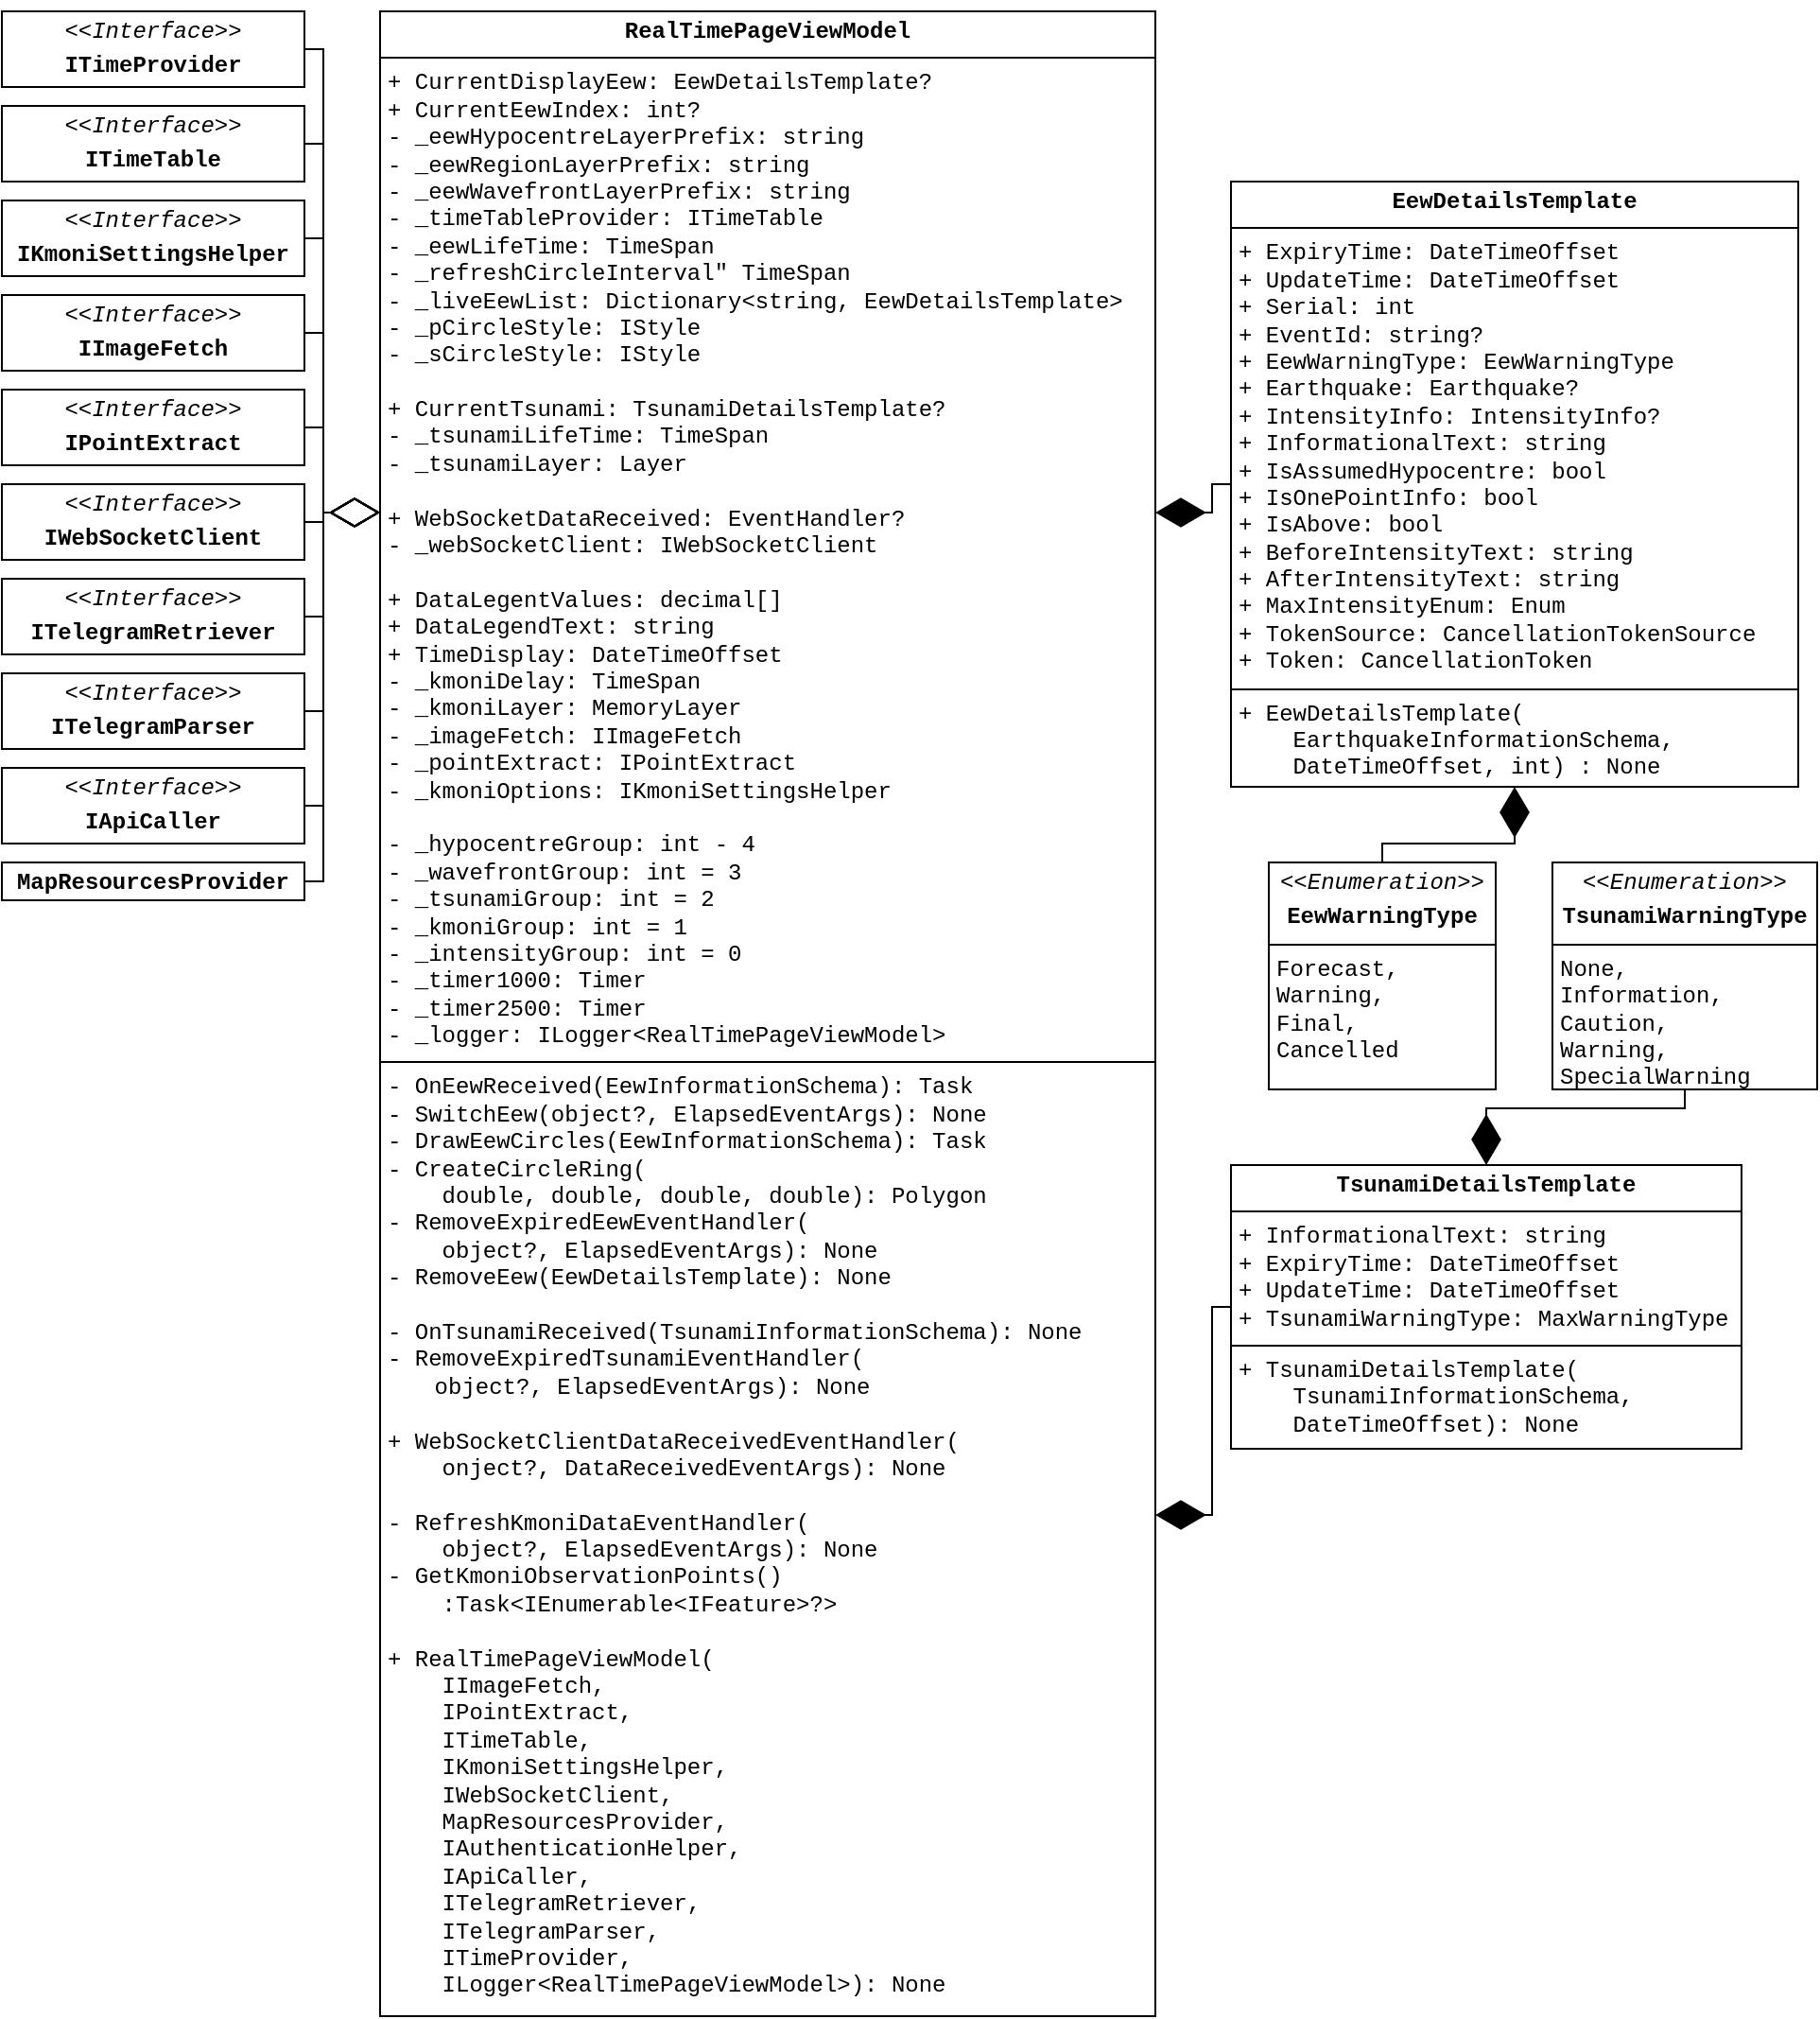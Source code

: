 <mxfile version="26.0.16">
  <diagram id="C5RBs43oDa-KdzZeNtuy" name="Page-1">
    <mxGraphModel dx="3629" dy="1207" grid="1" gridSize="10" guides="1" tooltips="1" connect="1" arrows="1" fold="1" page="1" pageScale="1" pageWidth="827" pageHeight="1169" math="0" shadow="0">
      <root>
        <mxCell id="WIyWlLk6GJQsqaUBKTNV-0" />
        <mxCell id="WIyWlLk6GJQsqaUBKTNV-1" parent="WIyWlLk6GJQsqaUBKTNV-0" />
        <mxCell id="tdhdE12NGqEqcWBik6Mc-16" value="&lt;p style=&quot;margin:0px;margin-top:4px;text-align:center;&quot;&gt;&lt;b style=&quot;background-color: transparent; color: light-dark(rgb(0, 0, 0), rgb(255, 255, 255));&quot;&gt;RealTimePageViewModel&lt;/b&gt;&lt;/p&gt;&lt;hr size=&quot;1&quot; style=&quot;border-style:solid;&quot;&gt;&lt;p style=&quot;margin: 0px 0px 0px 4px;&quot;&gt;+ CurrentDisplayEew: EewDetailsTemplate?&lt;/p&gt;&lt;p style=&quot;margin: 0px 0px 0px 4px;&quot;&gt;&lt;span style=&quot;background-color: transparent; color: light-dark(rgb(0, 0, 0), rgb(255, 255, 255));&quot;&gt;+ CurrentEewIndex: int?&lt;/span&gt;&lt;/p&gt;&lt;p style=&quot;margin: 0px 0px 0px 4px;&quot;&gt;&lt;span style=&quot;background-color: transparent; color: light-dark(rgb(0, 0, 0), rgb(255, 255, 255));&quot;&gt;- _eewHypocentreLayerPrefix: string&lt;/span&gt;&lt;/p&gt;&lt;p style=&quot;margin: 0px 0px 0px 4px;&quot;&gt;- _eewRegionLayerPrefix: string&lt;/p&gt;&lt;p style=&quot;margin: 0px 0px 0px 4px;&quot;&gt;- _eewWavefrontLayerPrefix: string&lt;/p&gt;&lt;p style=&quot;margin: 0px 0px 0px 4px;&quot;&gt;- _timeTableProvider: ITimeTable&lt;/p&gt;&lt;p style=&quot;margin: 0px 0px 0px 4px;&quot;&gt;- _eewLifeTime: TimeSpan&lt;/p&gt;&lt;p style=&quot;margin: 0px 0px 0px 4px;&quot;&gt;- _refreshCircleInterval&quot; TimeSpan&lt;/p&gt;&lt;p style=&quot;margin: 0px 0px 0px 4px;&quot;&gt;- _liveEewList: Dictionary&amp;lt;string, EewDetailsTemplate&amp;gt;&lt;/p&gt;&lt;p style=&quot;margin: 0px 0px 0px 4px;&quot;&gt;- _pCircleStyle: IStyle&lt;/p&gt;&lt;p style=&quot;margin: 0px 0px 0px 4px;&quot;&gt;- _sCircleStyle: IStyle&lt;/p&gt;&lt;p style=&quot;margin: 0px 0px 0px 4px;&quot;&gt;&lt;br&gt;&lt;/p&gt;&lt;p style=&quot;margin: 0px 0px 0px 4px;&quot;&gt;+ CurrentTsunami: TsunamiDetailsTemplate?&lt;/p&gt;&lt;p style=&quot;margin: 0px 0px 0px 4px;&quot;&gt;- _tsunamiLifeTime: TimeSpan&lt;/p&gt;&lt;p style=&quot;margin: 0px 0px 0px 4px;&quot;&gt;- _tsunamiLayer: Layer&lt;/p&gt;&lt;p style=&quot;margin: 0px 0px 0px 4px;&quot;&gt;&lt;br&gt;&lt;/p&gt;&lt;p style=&quot;margin: 0px 0px 0px 4px;&quot;&gt;+ WebSocketDataReceived: EventHandler?&lt;/p&gt;&lt;p style=&quot;margin: 0px 0px 0px 4px;&quot;&gt;- _webSocketClient: IWebSocketClient&lt;/p&gt;&lt;p style=&quot;margin: 0px 0px 0px 4px;&quot;&gt;&lt;br&gt;&lt;/p&gt;&lt;p style=&quot;margin:0px;margin-left:4px;&quot;&gt;+ DataLegentValues: decimal[]&lt;/p&gt;&lt;p style=&quot;margin:0px;margin-left:4px;&quot;&gt;+ DataLegendText: string&lt;/p&gt;&lt;p style=&quot;margin:0px;margin-left:4px;&quot;&gt;+ TimeDisplay: DateTimeOffset&lt;/p&gt;&lt;p style=&quot;margin:0px;margin-left:4px;&quot;&gt;- _kmoniDelay: TimeSpan&lt;/p&gt;&lt;p style=&quot;margin:0px;margin-left:4px;&quot;&gt;- _kmoniLayer: MemoryLayer&lt;/p&gt;&lt;p style=&quot;margin:0px;margin-left:4px;&quot;&gt;- _imageFetch: IImageFetch&lt;/p&gt;&lt;p style=&quot;margin:0px;margin-left:4px;&quot;&gt;- _pointExtract: IPointExtract&lt;/p&gt;&lt;p style=&quot;margin:0px;margin-left:4px;&quot;&gt;- _kmoniOptions: IKmoniSettingsHelper&lt;/p&gt;&lt;p style=&quot;margin:0px;margin-left:4px;&quot;&gt;&lt;br&gt;&lt;/p&gt;&lt;p style=&quot;margin:0px;margin-left:4px;&quot;&gt;- _hypocentreGroup: int - 4&lt;/p&gt;&lt;p style=&quot;margin:0px;margin-left:4px;&quot;&gt;- _wavefrontGroup: int = 3&lt;/p&gt;&lt;p style=&quot;margin:0px;margin-left:4px;&quot;&gt;- _tsunamiGroup: int = 2&lt;/p&gt;&lt;p style=&quot;margin:0px;margin-left:4px;&quot;&gt;- _kmoniGroup: int = 1&lt;/p&gt;&lt;p style=&quot;margin:0px;margin-left:4px;&quot;&gt;- _intensityGroup: int = 0&lt;/p&gt;&lt;p style=&quot;margin:0px;margin-left:4px;&quot;&gt;- _timer1000: Timer&lt;/p&gt;&lt;p style=&quot;margin:0px;margin-left:4px;&quot;&gt;- _timer2500: Timer&lt;/p&gt;&lt;p style=&quot;margin:0px;margin-left:4px;&quot;&gt;- _logger: ILogger&amp;lt;RealTimePageViewModel&amp;gt;&lt;br&gt;&lt;/p&gt;&lt;hr size=&quot;1&quot; style=&quot;border-style:solid;&quot;&gt;&lt;p style=&quot;margin:0px;margin-left:4px;&quot;&gt;- OnEewReceived(EewInformationSchema): Task&lt;/p&gt;&lt;p style=&quot;margin:0px;margin-left:4px;&quot;&gt;- SwitchEew(object?, ElapsedEventArgs): None&lt;/p&gt;&lt;p style=&quot;margin:0px;margin-left:4px;&quot;&gt;- DrawEewCircles(EewInformationSchema): Task&lt;/p&gt;&lt;p style=&quot;margin:0px;margin-left:4px;&quot;&gt;- CreateCircleRing(&lt;/p&gt;&lt;p style=&quot;margin:0px;margin-left:4px;&quot;&gt;&amp;nbsp; &amp;nbsp; double, double, double, double): Polygon&lt;/p&gt;&lt;p style=&quot;margin:0px;margin-left:4px;&quot;&gt;- RemoveExpiredEewEventHandler(&lt;/p&gt;&lt;p style=&quot;margin:0px;margin-left:4px;&quot;&gt;&amp;nbsp; &amp;nbsp; object?, ElapsedEventArgs): None&lt;/p&gt;&lt;p style=&quot;margin:0px;margin-left:4px;&quot;&gt;- RemoveEew(EewDetailsTemplate): None&lt;/p&gt;&lt;p style=&quot;margin:0px;margin-left:4px;&quot;&gt;&lt;br&gt;&lt;/p&gt;&lt;p style=&quot;margin:0px;margin-left:4px;&quot;&gt;-&lt;span style=&quot;background-color: transparent; color: light-dark(rgb(0, 0, 0), rgb(255, 255, 255));&quot;&gt;&amp;nbsp;OnTsunamiReceived(TsunamiInformationSchema): None&lt;/span&gt;&lt;/p&gt;&lt;p style=&quot;margin:0px;margin-left:4px;&quot;&gt;- RemoveExpiredTsunamiEventHandler(&lt;/p&gt;&amp;nbsp; &amp;nbsp; object?, ElapsedEventArgs): None&lt;p style=&quot;margin:0px;margin-left:4px;&quot;&gt;&lt;br&gt;&lt;/p&gt;&lt;p style=&quot;margin:0px;margin-left:4px;&quot;&gt;+ WebSocketClientDataReceivedEventHandler(&lt;/p&gt;&lt;p style=&quot;margin:0px;margin-left:4px;&quot;&gt;&amp;nbsp; &amp;nbsp; onject?, DataReceivedEventArgs): None&lt;/p&gt;&lt;p style=&quot;margin:0px;margin-left:4px;&quot;&gt;&lt;br&gt;&lt;/p&gt;&lt;p style=&quot;margin:0px;margin-left:4px;&quot;&gt;- RefreshKmoniDataEventHandler(&lt;/p&gt;&lt;p style=&quot;margin:0px;margin-left:4px;&quot;&gt;&amp;nbsp; &amp;nbsp; object?, ElapsedEventArgs): None&lt;/p&gt;&lt;p style=&quot;margin:0px;margin-left:4px;&quot;&gt;- GetKmoniObservationPoints()&lt;/p&gt;&lt;p style=&quot;margin:0px;margin-left:4px;&quot;&gt;&amp;nbsp; &amp;nbsp; :&lt;span style=&quot;background-color: transparent; color: light-dark(rgb(0, 0, 0), rgb(255, 255, 255));&quot;&gt;Task&amp;lt;IEnumerable&amp;lt;IFeature&amp;gt;?&amp;gt;&lt;/span&gt;&lt;/p&gt;&lt;p style=&quot;margin:0px;margin-left:4px;&quot;&gt;&lt;br&gt;&lt;/p&gt;&lt;p style=&quot;margin: 0px 0px 0px 4px;&quot;&gt;+ RealTimePageViewModel(&lt;/p&gt;&lt;p style=&quot;margin: 0px 0px 0px 4px;&quot;&gt;&amp;nbsp; &amp;nbsp; IImageFetch,&lt;/p&gt;&lt;p style=&quot;margin: 0px 0px 0px 4px;&quot;&gt;&amp;nbsp; &amp;nbsp; IPointExtract,&lt;/p&gt;&lt;p style=&quot;margin: 0px 0px 0px 4px;&quot;&gt;&amp;nbsp; &amp;nbsp; ITimeTable,&lt;/p&gt;&lt;p style=&quot;margin: 0px 0px 0px 4px;&quot;&gt;&amp;nbsp; &amp;nbsp; IKmoniSettingsHelper,&lt;/p&gt;&lt;p style=&quot;margin: 0px 0px 0px 4px;&quot;&gt;&amp;nbsp; &amp;nbsp; IWebSocketClient,&lt;/p&gt;&lt;p style=&quot;margin: 0px 0px 0px 4px;&quot;&gt;&amp;nbsp; &amp;nbsp; MapResourcesProvider&lt;span style=&quot;background-color: transparent; color: light-dark(rgb(0, 0, 0), rgb(255, 255, 255));&quot;&gt;,&lt;/span&gt;&lt;/p&gt;&lt;p style=&quot;margin: 0px 0px 0px 4px;&quot;&gt;&amp;nbsp; &amp;nbsp; IAuthenticationHelper,&lt;/p&gt;&lt;p style=&quot;margin: 0px 0px 0px 4px;&quot;&gt;&amp;nbsp; &amp;nbsp; IApiCaller,&lt;/p&gt;&lt;p style=&quot;margin: 0px 0px 0px 4px;&quot;&gt;&amp;nbsp; &amp;nbsp; ITelegramRetriever,&lt;/p&gt;&lt;p style=&quot;margin: 0px 0px 0px 4px;&quot;&gt;&amp;nbsp; &amp;nbsp; ITelegramParser,&lt;/p&gt;&lt;p style=&quot;margin: 0px 0px 0px 4px;&quot;&gt;&amp;nbsp; &amp;nbsp; ITimeProvider,&lt;/p&gt;&lt;p style=&quot;margin: 0px 0px 0px 4px;&quot;&gt;&amp;nbsp; &amp;nbsp; ILogger&amp;lt;RealTimePageViewModel&amp;gt;): None&lt;/p&gt;" style="verticalAlign=top;align=left;overflow=fill;html=1;whiteSpace=wrap;fontFamily=Courier New;" parent="WIyWlLk6GJQsqaUBKTNV-1" vertex="1">
          <mxGeometry x="-800" y="40" width="410" height="1060" as="geometry" />
        </mxCell>
        <mxCell id="zhHRSAdeT88JllKE28JX-0" value="&lt;p style=&quot;margin:0px;margin-top:4px;text-align:center;&quot;&gt;&lt;i&gt;&amp;lt;&amp;lt;Interface&amp;gt;&amp;gt;&lt;/i&gt;&lt;b&gt;&lt;/b&gt;&lt;/p&gt;&lt;p style=&quot;margin:0px;margin-top:4px;text-align:center;&quot;&gt;&lt;b&gt;ITelegramRetriever&lt;/b&gt;&lt;/p&gt;&lt;p style=&quot;margin:0px;margin-left:4px;&quot;&gt;&lt;br&gt;&lt;/p&gt;" style="verticalAlign=top;align=left;overflow=fill;html=1;whiteSpace=wrap;fontFamily=Courier New;" parent="WIyWlLk6GJQsqaUBKTNV-1" vertex="1">
          <mxGeometry x="-1000" y="340" width="160" height="40" as="geometry" />
        </mxCell>
        <mxCell id="zhHRSAdeT88JllKE28JX-3" value="&lt;p style=&quot;margin:0px;margin-top:4px;text-align:center;&quot;&gt;&lt;i&gt;&amp;lt;&amp;lt;Interface&amp;gt;&amp;gt;&lt;/i&gt;&lt;b&gt;&lt;/b&gt;&lt;/p&gt;&lt;p style=&quot;margin:0px;margin-top:4px;text-align:center;&quot;&gt;&lt;b&gt;ITelegramParser&lt;/b&gt;&lt;/p&gt;&lt;p style=&quot;margin:0px;margin-left:4px;&quot;&gt;&lt;br&gt;&lt;/p&gt;" style="verticalAlign=top;align=left;overflow=fill;html=1;whiteSpace=wrap;fontFamily=Courier New;" parent="WIyWlLk6GJQsqaUBKTNV-1" vertex="1">
          <mxGeometry x="-1000" y="390" width="160" height="40" as="geometry" />
        </mxCell>
        <mxCell id="zhHRSAdeT88JllKE28JX-15" value="&lt;p style=&quot;margin:0px;margin-top:4px;text-align:center;&quot;&gt;&lt;i&gt;&amp;lt;&amp;lt;Interface&amp;gt;&amp;gt;&lt;/i&gt;&lt;b&gt;&lt;/b&gt;&lt;/p&gt;&lt;p style=&quot;margin:0px;margin-top:4px;text-align:center;&quot;&gt;&lt;b&gt;IApiCaller&lt;/b&gt;&lt;/p&gt;&lt;p style=&quot;margin:0px;margin-left:4px;&quot;&gt;&lt;br&gt;&lt;/p&gt;" style="verticalAlign=top;align=left;overflow=fill;html=1;whiteSpace=wrap;fontFamily=Courier New;" parent="WIyWlLk6GJQsqaUBKTNV-1" vertex="1">
          <mxGeometry x="-1000" y="440" width="160" height="40" as="geometry" />
        </mxCell>
        <mxCell id="SGskaGF9XmBWp0-dfrT1-0" value="&lt;p style=&quot;margin:0px;margin-top:4px;text-align:center;&quot;&gt;&lt;b style=&quot;background-color: transparent; color: light-dark(rgb(0, 0, 0), rgb(255, 255, 255));&quot;&gt;MapResourcesProvider&lt;/b&gt;&lt;/p&gt;&lt;p style=&quot;margin:0px;margin-left:4px;&quot;&gt;&lt;br&gt;&lt;/p&gt;" style="verticalAlign=top;align=left;overflow=fill;html=1;whiteSpace=wrap;fontFamily=Courier New;" parent="WIyWlLk6GJQsqaUBKTNV-1" vertex="1">
          <mxGeometry x="-1000" y="490" width="160" height="20" as="geometry" />
        </mxCell>
        <mxCell id="SGskaGF9XmBWp0-dfrT1-8" value="&lt;p style=&quot;margin:0px;margin-top:4px;text-align:center;&quot;&gt;&lt;b style=&quot;background-color: transparent; color: light-dark(rgb(0, 0, 0), rgb(255, 255, 255));&quot;&gt;EewDetailsTemplate&lt;/b&gt;&lt;/p&gt;&lt;hr size=&quot;1&quot; style=&quot;border-style:solid;&quot;&gt;&lt;p style=&quot;margin:0px;margin-left:4px;&quot;&gt;+ ExpiryTime: DateTimeOffset&lt;/p&gt;&lt;p style=&quot;margin:0px;margin-left:4px;&quot;&gt;+ UpdateTime: DateTimeOffset&lt;/p&gt;&lt;p style=&quot;margin:0px;margin-left:4px;&quot;&gt;+ Serial: int&lt;/p&gt;&lt;p style=&quot;margin:0px;margin-left:4px;&quot;&gt;+ EventId: string?&lt;/p&gt;&lt;p style=&quot;margin:0px;margin-left:4px;&quot;&gt;+ EewWarningType: EewWarningType&lt;/p&gt;&lt;p style=&quot;margin:0px;margin-left:4px;&quot;&gt;+ Earthquake: Earthquake?&lt;/p&gt;&lt;p style=&quot;margin:0px;margin-left:4px;&quot;&gt;+ IntensityInfo: IntensityInfo?&lt;/p&gt;&lt;p style=&quot;margin:0px;margin-left:4px;&quot;&gt;+ InformationalText: string&lt;/p&gt;&lt;p style=&quot;margin:0px;margin-left:4px;&quot;&gt;+ IsAssumedHypocentre: bool&lt;/p&gt;&lt;p style=&quot;margin:0px;margin-left:4px;&quot;&gt;+ IsOnePointInfo: bool&lt;/p&gt;&lt;p style=&quot;margin:0px;margin-left:4px;&quot;&gt;+ IsAbove: bool&lt;/p&gt;&lt;p style=&quot;margin:0px;margin-left:4px;&quot;&gt;+ BeforeIntensityText: string&lt;/p&gt;&lt;p style=&quot;margin:0px;margin-left:4px;&quot;&gt;+ AfterIntensityText: string&lt;/p&gt;&lt;p style=&quot;margin:0px;margin-left:4px;&quot;&gt;+ MaxIntensityEnum: Enum&lt;/p&gt;&lt;p style=&quot;margin:0px;margin-left:4px;&quot;&gt;+ TokenSource: CancellationTokenSource&lt;/p&gt;&lt;p style=&quot;margin:0px;margin-left:4px;&quot;&gt;+ Token: CancellationToken&lt;span style=&quot;background-color: transparent; color: rgba(0, 0, 0, 0); font-family: monospace; font-size: 0px; text-wrap-mode: nowrap;&quot;&gt;%3CmxGraphModel%3E%3Croot%3E%3CmxCell%20id%3D%220%22%2F%3E%3CmxCell%20id%3D%221%22%20parent%3D%220%22%2F%3E%3CmxCell%20id%3D%222%22%20value%3D%22%26lt%3Bp%20style%3D%26quot%3Bmargin%3A0px%3Bmargin-top%3A4px%3Btext-align%3Acenter%3B%26quot%3B%26gt%3B%26lt%3Bb%20style%3D%26quot%3Bbackground-color%3A%20transparent%3B%20color%3A%20light-dark(rgb(0%2C%200%2C%200)%2C%20rgb(255%2C%20255%2C%20255))%3B%26quot%3B%26gt%3BDetailIntensityTemplate%26lt%3B%2Fb%26gt%3B%26lt%3B%2Fp%26gt%3B%26lt%3Bhr%20size%3D%26quot%3B1%26quot%3B%20style%3D%26quot%3Bborder-style%3Asolid%3B%26quot%3B%26gt%3B%26lt%3Bp%20style%3D%26quot%3Bmargin%3A0px%3Bmargin-left%3A4px%3B%26quot%3B%26gt%3B%2B%20Intensity%3A%20Intensity%26lt%3B%2Fp%26gt%3B%26lt%3Bp%20style%3D%26quot%3Bmargin%3A0px%3Bmargin-left%3A4px%3B%26quot%3B%26gt%3B%2B%20PositionNodes%3A%20IEnumerable%26amp%3Blt%3BDisplayNode%26amp%3Bgt%3B%26lt%3B%2Fp%26gt%3B%26lt%3Bhr%20size%3D%26quot%3B1%26quot%3B%20style%3D%26quot%3Bborder-style%3Asolid%3B%26quot%3B%26gt%3B%26lt%3Bp%20style%3D%26quot%3Bmargin%3A0px%3Bmargin-left%3A4px%3B%26quot%3B%26gt%3B%26lt%3Bbr%26gt%3B%26lt%3B%2Fp%26gt%3B%22%20style%3D%22verticalAlign%3Dtop%3Balign%3Dleft%3Boverflow%3Dfill%3Bhtml%3D1%3BwhiteSpace%3Dwrap%3BfontFamily%3DCourier%20New%3B%22%20vertex%3D%221%22%20parent%3D%221%22%3E%3CmxGeometry%20x%3D%22-320%22%20y%3D%22240%22%20width%3D%22300%22%20height%3D%2270%22%20as%3D%22geometry%22%2F%3E%3C%2FmxCell%3E%3C%2Froot%3E%3C%2FmxGraphModel%3E&lt;/span&gt;&lt;/p&gt;&lt;hr size=&quot;1&quot; style=&quot;border-style:solid;&quot;&gt;&lt;p style=&quot;margin:0px;margin-left:4px;&quot;&gt;+ EewDetailsTemplate(&lt;/p&gt;&lt;p style=&quot;margin:0px;margin-left:4px;&quot;&gt;&amp;nbsp; &amp;nbsp; EarthquakeInformationSchema,&lt;/p&gt;&lt;p style=&quot;margin:0px;margin-left:4px;&quot;&gt;&amp;nbsp; &amp;nbsp; DateTimeOffset, int)&lt;span style=&quot;background-color: transparent; color: light-dark(rgb(0, 0, 0), rgb(255, 255, 255));&quot;&gt;&amp;nbsp;: None&lt;/span&gt;&lt;/p&gt;" style="verticalAlign=top;align=left;overflow=fill;html=1;whiteSpace=wrap;fontFamily=Courier New;" parent="WIyWlLk6GJQsqaUBKTNV-1" vertex="1">
          <mxGeometry x="-350" y="130" width="300" height="320" as="geometry" />
        </mxCell>
        <mxCell id="SGskaGF9XmBWp0-dfrT1-9" value="&lt;p style=&quot;margin:0px;margin-top:4px;text-align:center;&quot;&gt;&lt;b style=&quot;background-color: transparent; color: light-dark(rgb(0, 0, 0), rgb(255, 255, 255));&quot;&gt;TsunamiDetailsTemplate&lt;/b&gt;&lt;/p&gt;&lt;hr size=&quot;1&quot; style=&quot;border-style:solid;&quot;&gt;&lt;p style=&quot;margin:0px;margin-left:4px;&quot;&gt;+ InformationalText: string&lt;/p&gt;&lt;p style=&quot;margin:0px;margin-left:4px;&quot;&gt;+ ExpiryTime: DateTimeOffset&lt;/p&gt;&lt;p style=&quot;margin:0px;margin-left:4px;&quot;&gt;+ UpdateTime: DateTimeOffset&lt;/p&gt;&lt;p style=&quot;margin:0px;margin-left:4px;&quot;&gt;+ TsunamiWarningType: MaxWarningType&lt;span style=&quot;background-color: transparent; color: rgba(0, 0, 0, 0); font-family: monospace; font-size: 0px; text-wrap-mode: nowrap;&quot;&gt;+ Exp+ %3CmxGraphModel%3E%3Croot%3E%3CmxCell%20id%3D%220%22%2F%3E%3CmxCell%20id%3D%221%22%20parent%3D%220%22%2F%3E%3CmxCell%20id%3D%222%22%20value%3D%22%26lt%3Bp%20style%3D%26quot%3Bmargin%3A0px%3Bmargin-top%3A4px%3Btext-align%3Acenter%3B%26quot%3B%26gt%3B%26lt%3Bb%20style%3D%26quot%3Bbackground-color%3A%20transparent%3B%20color%3A%20light-dark(rgb(0%2C%200%2C%200)%2C%20rgb(255%2C%20255%2C%20255))%3B%26quot%3B%26gt%3BDetailIntensityTemplate%26lt%3B%2Fb%26gt%3B%26lt%3B%2Fp%26gt%3B%26lt%3Bhr%20size%3D%26quot%3B1%26quot%3B%20style%3D%26quot%3Bborder-style%3Asolid%3B%26quot%3B%26gt%3B%26lt%3Bp%20style%3D%26quot%3Bmargin%3A0px%3Bmargin-left%3A4px%3B%26quot%3B%26gt%3B%2B%20Intensity%3A%20Intensity%26lt%3B%2Fp%26gt%3B%26lt%3Bp%20style%3D%26quot%3Bmargin%3A0px%3Bmargin-left%3A4px%3B%26quot%3B%26gt%3B%2B%20PositionNodes%3A%20IEnumerable%26amp%3Blt%3BDisplayNode%26amp%3Bgt%3B%26lt%3B%2Fp%26gt%3B%26lt%3Bhr%20size%3D%26quot%3B1%26quot%3B%20style%3D%26quot%3Bborder-style%3Asolid%3B%26quot%3B%26gt%3B%26lt%3Bp%20style%3D%26quot%3Bmargin%3A0px%3Bmargin-left%3A4px%3B%26quot%3B%26gt%3B%26lt%3Bbr%26gt%3B%26lt%3B%2Fp%26gt%3B%22%20style%3D%22verticalAlign%3Dtop%3Balign%3Dleft%3Boverflow%3Dfill%3Bhtml%3D1%3BwhiteSpace%3Dwrap%3BfontFamily%3DCourier%20New%3B%22%20vertex%3D%221%22%20parent%3D%221%22%3E%3CmxGeometry%20x%3D%22-320%22%20y%3D%22240%22%20width%3D%22300%22%20height%3D%2270%22%20as%3D%22geometry%22%2F%3E%3C%2FmxCell%3E%3C%2Froot%3E%3C%2FmxGraphModel%3E+&lt;/span&gt;&lt;/p&gt;&lt;hr size=&quot;1&quot; style=&quot;border-style:solid;&quot;&gt;&lt;p style=&quot;margin:0px;margin-left:4px;&quot;&gt;+ TsunamiDetailsTemplate(&lt;/p&gt;&lt;p style=&quot;margin:0px;margin-left:4px;&quot;&gt;&amp;nbsp; &amp;nbsp; TsunamiInformationSchema,&lt;br&gt;&lt;/p&gt;&lt;p style=&quot;margin:0px;margin-left:4px;&quot;&gt;&amp;nbsp; &amp;nbsp; DateTimeOffset): None&lt;/p&gt;" style="verticalAlign=top;align=left;overflow=fill;html=1;whiteSpace=wrap;fontFamily=Courier New;" parent="WIyWlLk6GJQsqaUBKTNV-1" vertex="1">
          <mxGeometry x="-350" y="650" width="270" height="150" as="geometry" />
        </mxCell>
        <mxCell id="SGskaGF9XmBWp0-dfrT1-10" value="" style="endArrow=diamondThin;endFill=1;endSize=24;html=1;rounded=0;exitX=0;exitY=0.5;exitDx=0;exitDy=0;entryX=1;entryY=0.25;entryDx=0;entryDy=0;edgeStyle=elbowEdgeStyle;" parent="WIyWlLk6GJQsqaUBKTNV-1" source="SGskaGF9XmBWp0-dfrT1-8" target="tdhdE12NGqEqcWBik6Mc-16" edge="1">
          <mxGeometry width="160" relative="1" as="geometry">
            <mxPoint x="-490" y="500" as="sourcePoint" />
            <mxPoint x="-330" y="500" as="targetPoint" />
            <Array as="points">
              <mxPoint x="-360" y="390" />
            </Array>
          </mxGeometry>
        </mxCell>
        <mxCell id="SGskaGF9XmBWp0-dfrT1-12" value="" style="endArrow=diamondThin;endFill=1;endSize=24;html=1;rounded=0;exitX=0;exitY=0.5;exitDx=0;exitDy=0;entryX=1;entryY=0.75;entryDx=0;entryDy=0;edgeStyle=elbowEdgeStyle;" parent="WIyWlLk6GJQsqaUBKTNV-1" source="SGskaGF9XmBWp0-dfrT1-9" target="tdhdE12NGqEqcWBik6Mc-16" edge="1">
          <mxGeometry width="160" relative="1" as="geometry">
            <mxPoint x="-340" y="365" as="sourcePoint" />
            <mxPoint x="-380" y="445" as="targetPoint" />
            <Array as="points">
              <mxPoint x="-360" y="630" />
            </Array>
          </mxGeometry>
        </mxCell>
        <mxCell id="J8B1RqbRjWBXyJGw1YRE-0" value="&lt;p style=&quot;margin:0px;margin-top:4px;text-align:center;&quot;&gt;&lt;i&gt;&amp;lt;&amp;lt;Interface&amp;gt;&amp;gt;&lt;/i&gt;&lt;b&gt;&lt;/b&gt;&lt;/p&gt;&lt;p style=&quot;margin:0px;margin-top:4px;text-align:center;&quot;&gt;&lt;b&gt;IWebSocketClient&lt;/b&gt;&lt;/p&gt;&lt;p style=&quot;margin:0px;margin-left:4px;&quot;&gt;&lt;br&gt;&lt;/p&gt;" style="verticalAlign=top;align=left;overflow=fill;html=1;whiteSpace=wrap;fontFamily=Courier New;" vertex="1" parent="WIyWlLk6GJQsqaUBKTNV-1">
          <mxGeometry x="-1000" y="290" width="160" height="40" as="geometry" />
        </mxCell>
        <mxCell id="J8B1RqbRjWBXyJGw1YRE-1" value="&lt;p style=&quot;margin:0px;margin-top:4px;text-align:center;&quot;&gt;&lt;i&gt;&amp;lt;&amp;lt;Interface&amp;gt;&amp;gt;&lt;/i&gt;&lt;b&gt;&lt;/b&gt;&lt;/p&gt;&lt;p style=&quot;margin:0px;margin-top:4px;text-align:center;&quot;&gt;&lt;b&gt;ITimeTable&lt;/b&gt;&lt;/p&gt;&lt;p style=&quot;margin:0px;margin-left:4px;&quot;&gt;&lt;br&gt;&lt;/p&gt;" style="verticalAlign=top;align=left;overflow=fill;html=1;whiteSpace=wrap;fontFamily=Courier New;" vertex="1" parent="WIyWlLk6GJQsqaUBKTNV-1">
          <mxGeometry x="-1000" y="90" width="160" height="40" as="geometry" />
        </mxCell>
        <mxCell id="J8B1RqbRjWBXyJGw1YRE-2" value="&lt;p style=&quot;margin:0px;margin-top:4px;text-align:center;&quot;&gt;&lt;i&gt;&amp;lt;&amp;lt;Interface&amp;gt;&amp;gt;&lt;/i&gt;&lt;b&gt;&lt;/b&gt;&lt;/p&gt;&lt;p style=&quot;margin:0px;margin-top:4px;text-align:center;&quot;&gt;&lt;b&gt;IImageFetch&lt;/b&gt;&lt;/p&gt;&lt;p style=&quot;margin:0px;margin-left:4px;&quot;&gt;&lt;br&gt;&lt;/p&gt;" style="verticalAlign=top;align=left;overflow=fill;html=1;whiteSpace=wrap;fontFamily=Courier New;" vertex="1" parent="WIyWlLk6GJQsqaUBKTNV-1">
          <mxGeometry x="-1000" y="190" width="160" height="40" as="geometry" />
        </mxCell>
        <mxCell id="J8B1RqbRjWBXyJGw1YRE-3" value="&lt;p style=&quot;margin:0px;margin-top:4px;text-align:center;&quot;&gt;&lt;i&gt;&amp;lt;&amp;lt;Interface&amp;gt;&amp;gt;&lt;/i&gt;&lt;b&gt;&lt;/b&gt;&lt;/p&gt;&lt;p style=&quot;margin:0px;margin-top:4px;text-align:center;&quot;&gt;&lt;b&gt;IPointExtract&lt;/b&gt;&lt;/p&gt;&lt;p style=&quot;margin:0px;margin-left:4px;&quot;&gt;&lt;br&gt;&lt;/p&gt;" style="verticalAlign=top;align=left;overflow=fill;html=1;whiteSpace=wrap;fontFamily=Courier New;" vertex="1" parent="WIyWlLk6GJQsqaUBKTNV-1">
          <mxGeometry x="-1000" y="240" width="160" height="40" as="geometry" />
        </mxCell>
        <mxCell id="J8B1RqbRjWBXyJGw1YRE-4" value="&lt;p style=&quot;margin:0px;margin-top:4px;text-align:center;&quot;&gt;&lt;i&gt;&amp;lt;&amp;lt;Interface&amp;gt;&amp;gt;&lt;/i&gt;&lt;b&gt;&lt;/b&gt;&lt;/p&gt;&lt;p style=&quot;margin:0px;margin-top:4px;text-align:center;&quot;&gt;&lt;b&gt;IKmoniSettingsHelper&lt;/b&gt;&lt;/p&gt;&lt;p style=&quot;margin:0px;margin-left:4px;&quot;&gt;&lt;br&gt;&lt;/p&gt;" style="verticalAlign=top;align=left;overflow=fill;html=1;whiteSpace=wrap;fontFamily=Courier New;" vertex="1" parent="WIyWlLk6GJQsqaUBKTNV-1">
          <mxGeometry x="-1000" y="140" width="160" height="40" as="geometry" />
        </mxCell>
        <mxCell id="J8B1RqbRjWBXyJGw1YRE-5" value="&lt;p style=&quot;margin:0px;margin-top:4px;text-align:center;&quot;&gt;&lt;i&gt;&amp;lt;&amp;lt;Interface&amp;gt;&amp;gt;&lt;/i&gt;&lt;b&gt;&lt;/b&gt;&lt;/p&gt;&lt;p style=&quot;margin:0px;margin-top:4px;text-align:center;&quot;&gt;&lt;b&gt;ITimeProvider&lt;/b&gt;&lt;/p&gt;&lt;p style=&quot;margin:0px;margin-left:4px;&quot;&gt;&lt;br&gt;&lt;/p&gt;" style="verticalAlign=top;align=left;overflow=fill;html=1;whiteSpace=wrap;fontFamily=Courier New;" vertex="1" parent="WIyWlLk6GJQsqaUBKTNV-1">
          <mxGeometry x="-1000" y="40" width="160" height="40" as="geometry" />
        </mxCell>
        <mxCell id="J8B1RqbRjWBXyJGw1YRE-6" value="" style="endArrow=diamondThin;endFill=0;endSize=24;html=1;rounded=0;entryX=0;entryY=0.25;entryDx=0;entryDy=0;exitX=1;exitY=0.5;exitDx=0;exitDy=0;edgeStyle=elbowEdgeStyle;" edge="1" parent="WIyWlLk6GJQsqaUBKTNV-1" source="J8B1RqbRjWBXyJGw1YRE-5" target="tdhdE12NGqEqcWBik6Mc-16">
          <mxGeometry width="160" relative="1" as="geometry">
            <mxPoint x="-610" y="330" as="sourcePoint" />
            <mxPoint x="-450" y="330" as="targetPoint" />
            <Array as="points">
              <mxPoint x="-830" y="150" />
            </Array>
          </mxGeometry>
        </mxCell>
        <mxCell id="J8B1RqbRjWBXyJGw1YRE-7" value="" style="endArrow=diamondThin;endFill=0;endSize=24;html=1;rounded=0;entryX=0;entryY=0.25;entryDx=0;entryDy=0;exitX=1;exitY=0.5;exitDx=0;exitDy=0;edgeStyle=elbowEdgeStyle;" edge="1" parent="WIyWlLk6GJQsqaUBKTNV-1" source="J8B1RqbRjWBXyJGw1YRE-1" target="tdhdE12NGqEqcWBik6Mc-16">
          <mxGeometry width="160" relative="1" as="geometry">
            <mxPoint x="-830" y="70" as="sourcePoint" />
            <mxPoint x="-790" y="248" as="targetPoint" />
            <Array as="points">
              <mxPoint x="-830" y="170" />
            </Array>
          </mxGeometry>
        </mxCell>
        <mxCell id="J8B1RqbRjWBXyJGw1YRE-8" value="" style="endArrow=diamondThin;endFill=0;endSize=24;html=1;rounded=0;entryX=0;entryY=0.25;entryDx=0;entryDy=0;exitX=1;exitY=0.5;exitDx=0;exitDy=0;edgeStyle=elbowEdgeStyle;" edge="1" parent="WIyWlLk6GJQsqaUBKTNV-1" source="J8B1RqbRjWBXyJGw1YRE-4" target="tdhdE12NGqEqcWBik6Mc-16">
          <mxGeometry width="160" relative="1" as="geometry">
            <mxPoint x="-840" y="240" as="sourcePoint" />
            <mxPoint x="-800" y="368" as="targetPoint" />
            <Array as="points">
              <mxPoint x="-830" y="200" />
            </Array>
          </mxGeometry>
        </mxCell>
        <mxCell id="J8B1RqbRjWBXyJGw1YRE-11" value="" style="endArrow=diamondThin;endFill=0;endSize=24;html=1;rounded=0;entryX=0;entryY=0.25;entryDx=0;entryDy=0;exitX=1;exitY=0.5;exitDx=0;exitDy=0;edgeStyle=elbowEdgeStyle;" edge="1" parent="WIyWlLk6GJQsqaUBKTNV-1" source="J8B1RqbRjWBXyJGw1YRE-2" target="tdhdE12NGqEqcWBik6Mc-16">
          <mxGeometry width="160" relative="1" as="geometry">
            <mxPoint x="-820" y="191" as="sourcePoint" />
            <mxPoint x="-780" y="269" as="targetPoint" />
            <Array as="points">
              <mxPoint x="-830" y="230" />
            </Array>
          </mxGeometry>
        </mxCell>
        <mxCell id="J8B1RqbRjWBXyJGw1YRE-12" value="" style="endArrow=diamondThin;endFill=0;endSize=24;html=1;rounded=0;entryX=0;entryY=0.25;entryDx=0;entryDy=0;exitX=1;exitY=0.5;exitDx=0;exitDy=0;edgeStyle=elbowEdgeStyle;" edge="1" parent="WIyWlLk6GJQsqaUBKTNV-1" source="J8B1RqbRjWBXyJGw1YRE-3" target="tdhdE12NGqEqcWBik6Mc-16">
          <mxGeometry width="160" relative="1" as="geometry">
            <mxPoint x="-840" y="262" as="sourcePoint" />
            <mxPoint x="-800" y="440" as="targetPoint" />
            <Array as="points">
              <mxPoint x="-830" y="352" />
            </Array>
          </mxGeometry>
        </mxCell>
        <mxCell id="J8B1RqbRjWBXyJGw1YRE-13" value="" style="endArrow=diamondThin;endFill=0;endSize=24;html=1;rounded=0;entryX=0;entryY=0.25;entryDx=0;entryDy=0;exitX=1;exitY=0.5;exitDx=0;exitDy=0;edgeStyle=elbowEdgeStyle;" edge="1" parent="WIyWlLk6GJQsqaUBKTNV-1" source="J8B1RqbRjWBXyJGw1YRE-0" target="tdhdE12NGqEqcWBik6Mc-16">
          <mxGeometry width="160" relative="1" as="geometry">
            <mxPoint x="-840" y="312" as="sourcePoint" />
            <mxPoint x="-800" y="440" as="targetPoint" />
            <Array as="points">
              <mxPoint x="-830" y="372" />
            </Array>
          </mxGeometry>
        </mxCell>
        <mxCell id="J8B1RqbRjWBXyJGw1YRE-14" value="" style="endArrow=diamondThin;endFill=0;endSize=24;html=1;rounded=0;entryX=0;entryY=0.25;entryDx=0;entryDy=0;exitX=1;exitY=0.5;exitDx=0;exitDy=0;edgeStyle=elbowEdgeStyle;" edge="1" parent="WIyWlLk6GJQsqaUBKTNV-1" source="zhHRSAdeT88JllKE28JX-0" target="tdhdE12NGqEqcWBik6Mc-16">
          <mxGeometry width="160" relative="1" as="geometry">
            <mxPoint x="-840" y="362" as="sourcePoint" />
            <mxPoint x="-800" y="440" as="targetPoint" />
            <Array as="points">
              <mxPoint x="-830" y="402" />
            </Array>
          </mxGeometry>
        </mxCell>
        <mxCell id="J8B1RqbRjWBXyJGw1YRE-15" value="" style="endArrow=diamondThin;endFill=0;endSize=24;html=1;rounded=0;entryX=0;entryY=0.25;entryDx=0;entryDy=0;exitX=1;exitY=0.5;exitDx=0;exitDy=0;edgeStyle=elbowEdgeStyle;" edge="1" parent="WIyWlLk6GJQsqaUBKTNV-1" source="zhHRSAdeT88JllKE28JX-3" target="tdhdE12NGqEqcWBik6Mc-16">
          <mxGeometry width="160" relative="1" as="geometry">
            <mxPoint x="-840" y="412" as="sourcePoint" />
            <mxPoint x="-800" y="440" as="targetPoint" />
            <Array as="points">
              <mxPoint x="-830" y="432" />
            </Array>
          </mxGeometry>
        </mxCell>
        <mxCell id="J8B1RqbRjWBXyJGw1YRE-16" value="" style="endArrow=diamondThin;endFill=0;endSize=24;html=1;rounded=0;entryX=0;entryY=0.25;entryDx=0;entryDy=0;exitX=1;exitY=0.5;exitDx=0;exitDy=0;edgeStyle=elbowEdgeStyle;" edge="1" parent="WIyWlLk6GJQsqaUBKTNV-1" source="zhHRSAdeT88JllKE28JX-15" target="tdhdE12NGqEqcWBik6Mc-16">
          <mxGeometry width="160" relative="1" as="geometry">
            <mxPoint x="-830" y="270" as="sourcePoint" />
            <mxPoint x="-790" y="248" as="targetPoint" />
            <Array as="points">
              <mxPoint x="-830" y="350" />
            </Array>
          </mxGeometry>
        </mxCell>
        <mxCell id="J8B1RqbRjWBXyJGw1YRE-17" value="" style="endArrow=diamondThin;endFill=0;endSize=24;html=1;rounded=0;entryX=0;entryY=0.25;entryDx=0;entryDy=0;exitX=1;exitY=0.5;exitDx=0;exitDy=0;edgeStyle=elbowEdgeStyle;" edge="1" parent="WIyWlLk6GJQsqaUBKTNV-1" source="SGskaGF9XmBWp0-dfrT1-0" target="tdhdE12NGqEqcWBik6Mc-16">
          <mxGeometry width="160" relative="1" as="geometry">
            <mxPoint x="-830" y="470" as="sourcePoint" />
            <mxPoint x="-790" y="248" as="targetPoint" />
            <Array as="points">
              <mxPoint x="-830" y="370" />
            </Array>
          </mxGeometry>
        </mxCell>
        <mxCell id="J8B1RqbRjWBXyJGw1YRE-18" value="&lt;p style=&quot;margin:0px;margin-top:4px;text-align:center;&quot;&gt;&lt;i&gt;&amp;lt;&amp;lt;Enumeration&amp;gt;&amp;gt;&lt;/i&gt;&lt;b&gt;&lt;/b&gt;&lt;/p&gt;&lt;p style=&quot;margin:0px;margin-top:4px;text-align:center;&quot;&gt;&lt;b&gt;EewWarningType&lt;/b&gt;&lt;/p&gt;&lt;hr size=&quot;1&quot; style=&quot;border-style:solid;&quot;&gt;&lt;p style=&quot;margin:0px;margin-left:4px;&quot;&gt;&lt;span style=&quot;background-color: transparent;&quot;&gt;Forecast,&lt;/span&gt;&lt;/p&gt;&lt;p style=&quot;margin:0px;margin-left:4px;&quot;&gt;&lt;span style=&quot;background-color: transparent;&quot;&gt;Warning,&lt;/span&gt;&lt;/p&gt;&lt;p style=&quot;margin:0px;margin-left:4px;&quot;&gt;&lt;span style=&quot;background-color: transparent;&quot;&gt;Final,&lt;/span&gt;&lt;/p&gt;&lt;p style=&quot;margin:0px;margin-left:4px;&quot;&gt;&lt;span style=&quot;background-color: transparent;&quot;&gt;Cancelled&lt;/span&gt;&lt;/p&gt;&lt;p style=&quot;margin:0px;margin-left:4px;&quot;&gt;&lt;span style=&quot;background-color: transparent; color: rgba(0, 0, 0, 0); font-family: monospace; font-size: 0px; text-wrap-mode: nowrap;&quot;&gt;Warni%3CmxGraphModel%3E%3Croot%3E%3CmxCell%20id%3D%220%22%2F%3E%3CmxCell%20id%3D%221%22%20parent%3D%220%22%2F%3E%3CmxCell%20id%3D%222%22%20value%3D%22%26lt%3Bp%20style%3D%26quot%3Bmargin%3A0px%3Bmargin-top%3A4px%3Btext-align%3Acenter%3B%26quot%3B%26gt%3B%26lt%3Bb%20style%3D%26quot%3Bbackground-color%3A%20transparent%3B%20color%3A%20light-dark(rgb(0%2C%200%2C%200)%2C%20rgb(255%2C%20255%2C%20255))%3B%26quot%3B%26gt%3BDetailIntensityTemplate%26lt%3B%2Fb%26gt%3B%26lt%3B%2Fp%26gt%3B%26lt%3Bhr%20size%3D%26quot%3B1%26quot%3B%20style%3D%26quot%3Bborder-style%3Asolid%3B%26quot%3B%26gt%3B%26lt%3Bp%20style%3D%26quot%3Bmargin%3A0px%3Bmargin-left%3A4px%3B%26quot%3B%26gt%3B%2B%20Intensity%3A%20Intensity%26lt%3B%2Fp%26gt%3B%26lt%3Bp%20style%3D%26quot%3Bmargin%3A0px%3Bmargin-left%3A4px%3B%26quot%3B%26gt%3B%2B%20PositionNodes%3A%20IEnumerable%26amp%3Blt%3BDisplayNode%26amp%3Bgt%3B%26lt%3B%2Fp%26gt%3B%26lt%3Bhr%20size%3D%26quot%3B1%26quot%3B%20style%3D%26quot%3Bborder-style%3Asolid%3B%26quot%3B%26gt%3B%26lt%3Bp%20style%3D%26quot%3Bmargin%3A0px%3Bmargin-left%3A4px%3B%26quot%3B%26gt%3B%26lt%3Bbr%26gt%3B%26lt%3B%2Fp%26gt%3B%22%20style%3D%22verticalAlign%3Dtop%3Balign%3Dleft%3Boverflow%3Dfill%3Bhtml%3D1%3BwhiteSpace%3Dwrap%3BfontFamily%3DCourier%20New%3B%22%20vertex%3D%221%22%20parent%3D%221%22%3E%3CmxGeometry%20x%3D%22-320%22%20y%3D%22240%22%20width%3D%22300%22%20height%3D%2270%22%20as%3D%22geometry%22%2F%3E%3C%2FmxCell%3E%3C%2Froot%3E%3C%2FmxGraphModel%3E&lt;/span&gt;&lt;/p&gt;" style="verticalAlign=top;align=left;overflow=fill;html=1;whiteSpace=wrap;fontFamily=Courier New;" vertex="1" parent="WIyWlLk6GJQsqaUBKTNV-1">
          <mxGeometry x="-330" y="490" width="120" height="120" as="geometry" />
        </mxCell>
        <mxCell id="J8B1RqbRjWBXyJGw1YRE-19" value="&lt;p style=&quot;margin:0px;margin-top:4px;text-align:center;&quot;&gt;&lt;i&gt;&amp;lt;&amp;lt;Enumeration&amp;gt;&amp;gt;&lt;/i&gt;&lt;b&gt;&lt;/b&gt;&lt;/p&gt;&lt;p style=&quot;margin:0px;margin-top:4px;text-align:center;&quot;&gt;&lt;b&gt;TsunamiWarningType&lt;/b&gt;&lt;/p&gt;&lt;hr size=&quot;1&quot; style=&quot;border-style:solid;&quot;&gt;&lt;p style=&quot;margin:0px;margin-left:4px;&quot;&gt;None,&lt;/p&gt;&lt;p style=&quot;margin:0px;margin-left:4px;&quot;&gt;Information,&lt;/p&gt;&lt;p style=&quot;margin:0px;margin-left:4px;&quot;&gt;Caution,&lt;/p&gt;&lt;p style=&quot;margin:0px;margin-left:4px;&quot;&gt;Warning,&lt;/p&gt;&lt;p style=&quot;margin:0px;margin-left:4px;&quot;&gt;SpecialWarning&lt;/p&gt;&lt;p style=&quot;margin:0px;margin-left:4px;&quot;&gt;&lt;span style=&quot;background-color: transparent; color: rgba(0, 0, 0, 0); font-family: monospace; font-size: 0px; text-wrap-mode: nowrap;&quot;&gt;Warni%3CmxGraphModel%3E%3Croot%3E%3CmxCell%20id%3D%220%22%2F%3E%3CmxCell%20id%3D%221%22%20parent%3D%220%22%2F%3E%3CmxCell%20id%3D%222%22%20value%3D%22%26lt%3Bp%20style%3D%26quot%3Bmargin%3A0px%3Bmargin-top%3A4px%3Btext-align%3Acenter%3B%26quot%3B%26gt%3B%26lt%3Bb%20style%3D%26quot%3Bbackground-color%3A%20transparent%3B%20color%3A%20light-dark(rgb(0%2C%200%2C%200)%2C%20rgb(255%2C%20255%2C%20255))%3B%26quot%3B%26gt%3BDetailIntensityTemplate%26lt%3B%2Fb%26gt%3B%26lt%3B%2Fp%26gt%3B%26lt%3Bhr%20size%3D%26quot%3B1%26quot%3B%20style%3D%26quot%3Bborder-style%3Asolid%3B%26quot%3B%26gt%3B%26lt%3Bp%20style%3D%26quot%3Bmargin%3A0px%3Bmargin-left%3A4px%3B%26quot%3B%26gt%3B%2B%20Intensity%3A%20Intensity%26lt%3B%2Fp%26gt%3B%26lt%3Bp%20style%3D%26quot%3Bmargin%3A0px%3Bmargin-left%3A4px%3B%26quot%3B%26gt%3B%2B%20PositionNodes%3A%20IEnumerable%26amp%3Blt%3BDisplayNode%26amp%3Bgt%3B%26lt%3B%2Fp%26gt%3B%26lt%3Bhr%20size%3D%26quot%3B1%26quot%3B%20style%3D%26quot%3Bborder-style%3Asolid%3B%26quot%3B%26gt%3B%26lt%3Bp%20style%3D%26quot%3Bmargin%3A0px%3Bmargin-left%3A4px%3B%26quot%3B%26gt%3B%26lt%3Bbr%26gt%3B%26lt%3B%2Fp%26gt%3B%22%20style%3D%22verticalAlign%3Dtop%3Balign%3Dleft%3Boverflow%3Dfill%3Bhtml%3D1%3BwhiteSpace%3Dwrap%3BfontFamily%3DCourier%20New%3B%22%20vertex%3D%221%22%20parent%3D%221%22%3E%3CmxGeometry%20x%3D%22-320%22%20y%3D%22240%22%20width%3D%22300%22%20height%3D%2270%22%20as%3D%22geometry%22%2F%3E%3C%2FmxCell%3E%3C%2Froot%3E%3C%2FmxGraphModel%3E&lt;/span&gt;&lt;/p&gt;" style="verticalAlign=top;align=left;overflow=fill;html=1;whiteSpace=wrap;fontFamily=Courier New;" vertex="1" parent="WIyWlLk6GJQsqaUBKTNV-1">
          <mxGeometry x="-180" y="490" width="140" height="120" as="geometry" />
        </mxCell>
        <mxCell id="J8B1RqbRjWBXyJGw1YRE-20" value="" style="endArrow=diamondThin;endFill=1;endSize=24;html=1;rounded=0;entryX=0.5;entryY=0;entryDx=0;entryDy=0;exitX=0.5;exitY=1;exitDx=0;exitDy=0;edgeStyle=elbowEdgeStyle;elbow=vertical;" edge="1" parent="WIyWlLk6GJQsqaUBKTNV-1" source="J8B1RqbRjWBXyJGw1YRE-19" target="SGskaGF9XmBWp0-dfrT1-9">
          <mxGeometry width="160" relative="1" as="geometry">
            <mxPoint x="-630" y="540" as="sourcePoint" />
            <mxPoint x="-470" y="540" as="targetPoint" />
            <Array as="points">
              <mxPoint x="-160" y="620" />
            </Array>
          </mxGeometry>
        </mxCell>
        <mxCell id="J8B1RqbRjWBXyJGw1YRE-21" value="" style="endArrow=diamondThin;endFill=1;endSize=24;html=1;rounded=0;entryX=0.5;entryY=1;entryDx=0;entryDy=0;exitX=0.5;exitY=0;exitDx=0;exitDy=0;edgeStyle=elbowEdgeStyle;elbow=vertical;" edge="1" parent="WIyWlLk6GJQsqaUBKTNV-1" source="J8B1RqbRjWBXyJGw1YRE-18" target="SGskaGF9XmBWp0-dfrT1-8">
          <mxGeometry width="160" relative="1" as="geometry">
            <mxPoint x="-630" y="500" as="sourcePoint" />
            <mxPoint x="-470" y="500" as="targetPoint" />
            <Array as="points">
              <mxPoint x="-240" y="480" />
            </Array>
          </mxGeometry>
        </mxCell>
      </root>
    </mxGraphModel>
  </diagram>
</mxfile>
